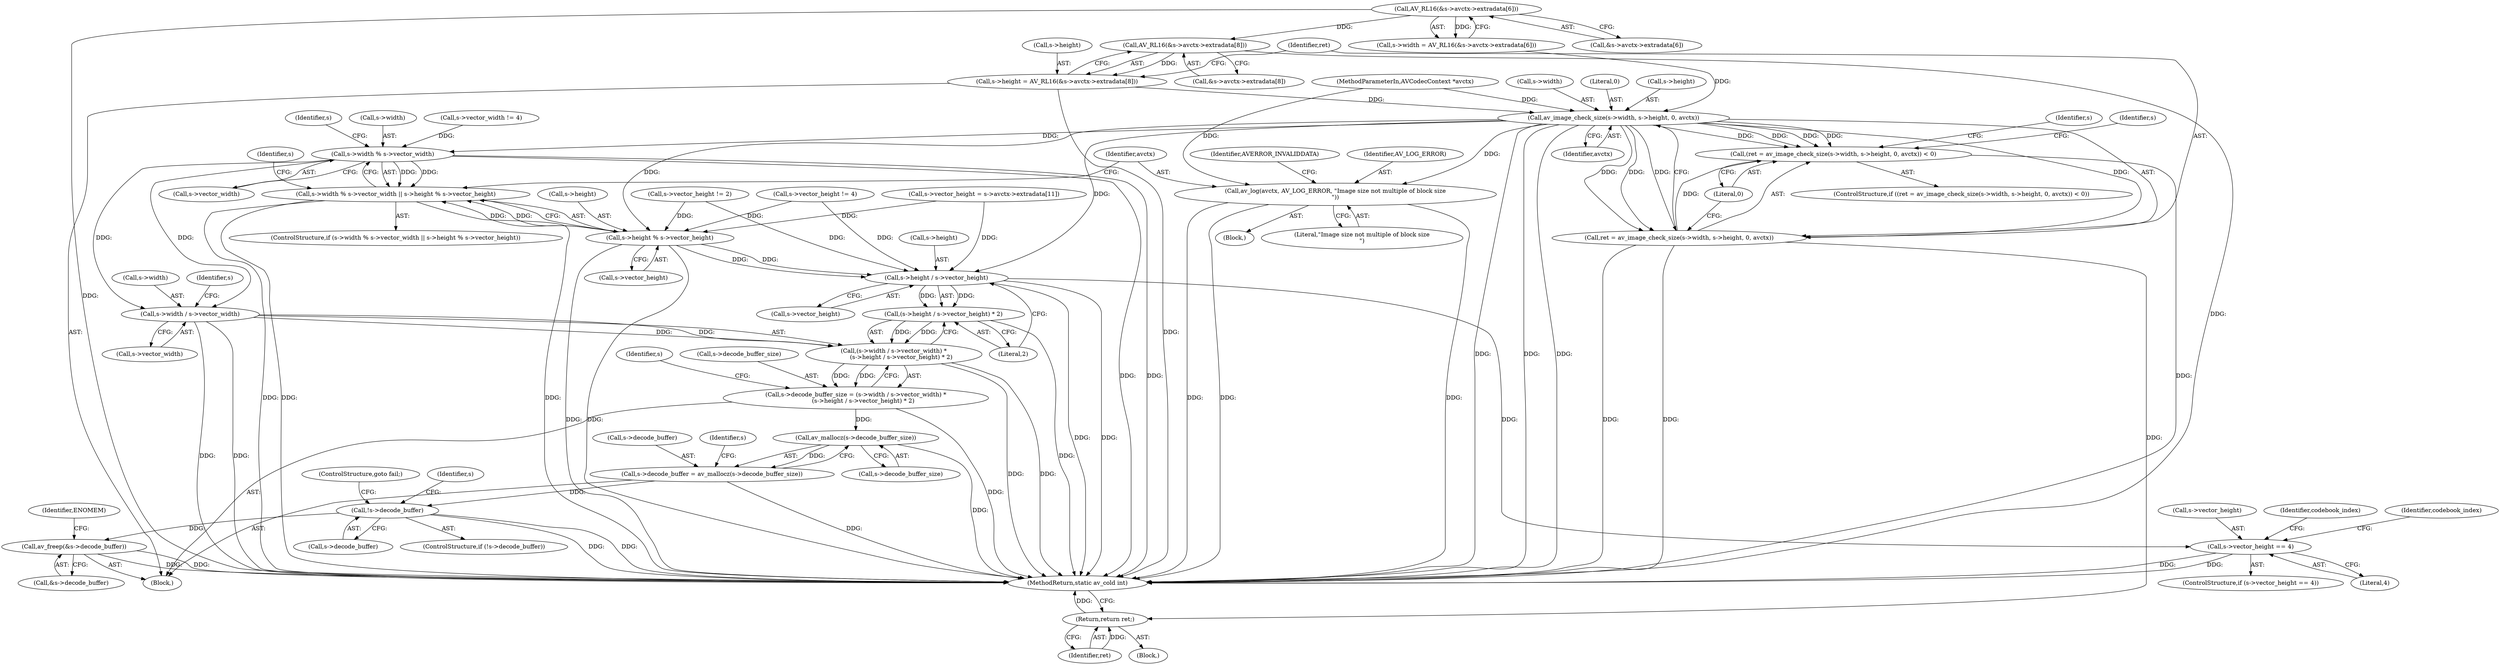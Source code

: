 digraph "1_FFmpeg_02f909dc24b1f05cfbba75077c7707b905e63cd2@array" {
"1000203" [label="(Call,AV_RL16(&s->avctx->extradata[8]))"];
"1000190" [label="(Call,AV_RL16(&s->avctx->extradata[6]))"];
"1000199" [label="(Call,s->height = AV_RL16(&s->avctx->extradata[8]))"];
"1000216" [label="(Call,av_image_check_size(s->width, s->height, 0, avctx))"];
"1000213" [label="(Call,(ret = av_image_check_size(s->width, s->height, 0, avctx)) < 0)"];
"1000214" [label="(Call,ret = av_image_check_size(s->width, s->height, 0, avctx))"];
"1000236" [label="(Return,return ret;)"];
"1000298" [label="(Call,s->width % s->vector_width)"];
"1000297" [label="(Call,s->width % s->vector_width || s->height % s->vector_height)"];
"1000357" [label="(Call,s->width / s->vector_width)"];
"1000356" [label="(Call,(s->width / s->vector_width) *\n        (s->height / s->vector_height) * 2)"];
"1000352" [label="(Call,s->decode_buffer_size = (s->width / s->vector_width) *\n        (s->height / s->vector_height) * 2)"];
"1000377" [label="(Call,av_mallocz(s->decode_buffer_size))"];
"1000373" [label="(Call,s->decode_buffer = av_mallocz(s->decode_buffer_size))"];
"1000382" [label="(Call,!s->decode_buffer)"];
"1000476" [label="(Call,av_freep(&s->decode_buffer))"];
"1000305" [label="(Call,s->height % s->vector_height)"];
"1000365" [label="(Call,s->height / s->vector_height)"];
"1000364" [label="(Call,(s->height / s->vector_height) * 2)"];
"1000388" [label="(Call,s->vector_height == 4)"];
"1000313" [label="(Call,av_log(avctx, AV_LOG_ERROR, \"Image size not multiple of block size\n\"))"];
"1000297" [label="(Call,s->width % s->vector_width || s->height % s->vector_height)"];
"1000375" [label="(Identifier,s)"];
"1000109" [label="(Block,)"];
"1000365" [label="(Call,s->height / s->vector_height)"];
"1000364" [label="(Call,(s->height / s->vector_height) * 2)"];
"1000388" [label="(Call,s->vector_height == 4)"];
"1000214" [label="(Call,ret = av_image_check_size(s->width, s->height, 0, avctx))"];
"1000203" [label="(Call,AV_RL16(&s->avctx->extradata[8]))"];
"1000373" [label="(Call,s->decode_buffer = av_mallocz(s->decode_buffer_size))"];
"1000357" [label="(Call,s->width / s->vector_width)"];
"1000314" [label="(Identifier,avctx)"];
"1000392" [label="(Literal,4)"];
"1000223" [label="(Literal,0)"];
"1000216" [label="(Call,av_image_check_size(s->width, s->height, 0, avctx))"];
"1000374" [label="(Call,s->decode_buffer)"];
"1000386" [label="(ControlStructure,goto fail;)"];
"1000356" [label="(Call,(s->width / s->vector_width) *\n        (s->height / s->vector_height) * 2)"];
"1000309" [label="(Call,s->vector_height)"];
"1000296" [label="(ControlStructure,if (s->width % s->vector_width || s->height % s->vector_height))"];
"1000204" [label="(Call,&s->avctx->extradata[8])"];
"1000249" [label="(Call,s->vector_height = s->avctx->extradata[11])"];
"1000358" [label="(Call,s->width)"];
"1000484" [label="(MethodReturn,static av_cold int)"];
"1000213" [label="(Call,(ret = av_image_check_size(s->width, s->height, 0, avctx)) < 0)"];
"1000186" [label="(Call,s->width = AV_RL16(&s->avctx->extradata[6]))"];
"1000237" [label="(Identifier,ret)"];
"1000382" [label="(Call,!s->decode_buffer)"];
"1000387" [label="(ControlStructure,if (s->vector_height == 4))"];
"1000367" [label="(Identifier,s)"];
"1000199" [label="(Call,s->height = AV_RL16(&s->avctx->extradata[8]))"];
"1000476" [label="(Call,av_freep(&s->decode_buffer))"];
"1000321" [label="(Identifier,s)"];
"1000226" [label="(Block,)"];
"1000315" [label="(Identifier,AV_LOG_ERROR)"];
"1000305" [label="(Call,s->height % s->vector_height)"];
"1000240" [label="(Identifier,s)"];
"1000316" [label="(Literal,\"Image size not multiple of block size\n\")"];
"1000361" [label="(Call,s->vector_width)"];
"1000225" [label="(Literal,0)"];
"1000389" [label="(Call,s->vector_height)"];
"1000378" [label="(Call,s->decode_buffer_size)"];
"1000212" [label="(ControlStructure,if ((ret = av_image_check_size(s->width, s->height, 0, avctx)) < 0))"];
"1000477" [label="(Call,&s->decode_buffer)"];
"1000395" [label="(Identifier,codebook_index)"];
"1000428" [label="(Identifier,codebook_index)"];
"1000352" [label="(Call,s->decode_buffer_size = (s->width / s->vector_width) *\n        (s->height / s->vector_height) * 2)"];
"1000299" [label="(Call,s->width)"];
"1000372" [label="(Literal,2)"];
"1000302" [label="(Call,s->vector_width)"];
"1000283" [label="(Call,s->vector_height != 2)"];
"1000312" [label="(Block,)"];
"1000288" [label="(Call,s->vector_height != 4)"];
"1000220" [label="(Call,s->height)"];
"1000217" [label="(Call,s->width)"];
"1000236" [label="(Return,return ret;)"];
"1000483" [label="(Identifier,ENOMEM)"];
"1000383" [label="(Call,s->decode_buffer)"];
"1000215" [label="(Identifier,ret)"];
"1000313" [label="(Call,av_log(avctx, AV_LOG_ERROR, \"Image size not multiple of block size\n\"))"];
"1000277" [label="(Call,s->vector_width != 4)"];
"1000377" [label="(Call,av_mallocz(s->decode_buffer_size))"];
"1000366" [label="(Call,s->height)"];
"1000353" [label="(Call,s->decode_buffer_size)"];
"1000229" [label="(Identifier,s)"];
"1000318" [label="(Identifier,AVERROR_INVALIDDATA)"];
"1000190" [label="(Call,AV_RL16(&s->avctx->extradata[6]))"];
"1000298" [label="(Call,s->width % s->vector_width)"];
"1000307" [label="(Identifier,s)"];
"1000381" [label="(ControlStructure,if (!s->decode_buffer))"];
"1000306" [label="(Call,s->height)"];
"1000369" [label="(Call,s->vector_height)"];
"1000191" [label="(Call,&s->avctx->extradata[6])"];
"1000224" [label="(Identifier,avctx)"];
"1000200" [label="(Call,s->height)"];
"1000384" [label="(Identifier,s)"];
"1000390" [label="(Identifier,s)"];
"1000108" [label="(MethodParameterIn,AVCodecContext *avctx)"];
"1000203" -> "1000199"  [label="AST: "];
"1000203" -> "1000204"  [label="CFG: "];
"1000204" -> "1000203"  [label="AST: "];
"1000199" -> "1000203"  [label="CFG: "];
"1000203" -> "1000484"  [label="DDG: "];
"1000203" -> "1000199"  [label="DDG: "];
"1000190" -> "1000203"  [label="DDG: "];
"1000190" -> "1000186"  [label="AST: "];
"1000190" -> "1000191"  [label="CFG: "];
"1000191" -> "1000190"  [label="AST: "];
"1000186" -> "1000190"  [label="CFG: "];
"1000190" -> "1000484"  [label="DDG: "];
"1000190" -> "1000186"  [label="DDG: "];
"1000199" -> "1000109"  [label="AST: "];
"1000200" -> "1000199"  [label="AST: "];
"1000215" -> "1000199"  [label="CFG: "];
"1000199" -> "1000484"  [label="DDG: "];
"1000199" -> "1000216"  [label="DDG: "];
"1000216" -> "1000214"  [label="AST: "];
"1000216" -> "1000224"  [label="CFG: "];
"1000217" -> "1000216"  [label="AST: "];
"1000220" -> "1000216"  [label="AST: "];
"1000223" -> "1000216"  [label="AST: "];
"1000224" -> "1000216"  [label="AST: "];
"1000214" -> "1000216"  [label="CFG: "];
"1000216" -> "1000484"  [label="DDG: "];
"1000216" -> "1000484"  [label="DDG: "];
"1000216" -> "1000484"  [label="DDG: "];
"1000216" -> "1000213"  [label="DDG: "];
"1000216" -> "1000213"  [label="DDG: "];
"1000216" -> "1000213"  [label="DDG: "];
"1000216" -> "1000213"  [label="DDG: "];
"1000216" -> "1000214"  [label="DDG: "];
"1000216" -> "1000214"  [label="DDG: "];
"1000216" -> "1000214"  [label="DDG: "];
"1000216" -> "1000214"  [label="DDG: "];
"1000186" -> "1000216"  [label="DDG: "];
"1000108" -> "1000216"  [label="DDG: "];
"1000216" -> "1000298"  [label="DDG: "];
"1000216" -> "1000305"  [label="DDG: "];
"1000216" -> "1000313"  [label="DDG: "];
"1000216" -> "1000365"  [label="DDG: "];
"1000213" -> "1000212"  [label="AST: "];
"1000213" -> "1000225"  [label="CFG: "];
"1000214" -> "1000213"  [label="AST: "];
"1000225" -> "1000213"  [label="AST: "];
"1000229" -> "1000213"  [label="CFG: "];
"1000240" -> "1000213"  [label="CFG: "];
"1000213" -> "1000484"  [label="DDG: "];
"1000214" -> "1000213"  [label="DDG: "];
"1000215" -> "1000214"  [label="AST: "];
"1000225" -> "1000214"  [label="CFG: "];
"1000214" -> "1000484"  [label="DDG: "];
"1000214" -> "1000484"  [label="DDG: "];
"1000214" -> "1000236"  [label="DDG: "];
"1000236" -> "1000226"  [label="AST: "];
"1000236" -> "1000237"  [label="CFG: "];
"1000237" -> "1000236"  [label="AST: "];
"1000484" -> "1000236"  [label="CFG: "];
"1000236" -> "1000484"  [label="DDG: "];
"1000237" -> "1000236"  [label="DDG: "];
"1000298" -> "1000297"  [label="AST: "];
"1000298" -> "1000302"  [label="CFG: "];
"1000299" -> "1000298"  [label="AST: "];
"1000302" -> "1000298"  [label="AST: "];
"1000307" -> "1000298"  [label="CFG: "];
"1000297" -> "1000298"  [label="CFG: "];
"1000298" -> "1000484"  [label="DDG: "];
"1000298" -> "1000484"  [label="DDG: "];
"1000298" -> "1000297"  [label="DDG: "];
"1000298" -> "1000297"  [label="DDG: "];
"1000277" -> "1000298"  [label="DDG: "];
"1000298" -> "1000357"  [label="DDG: "];
"1000298" -> "1000357"  [label="DDG: "];
"1000297" -> "1000296"  [label="AST: "];
"1000297" -> "1000305"  [label="CFG: "];
"1000305" -> "1000297"  [label="AST: "];
"1000314" -> "1000297"  [label="CFG: "];
"1000321" -> "1000297"  [label="CFG: "];
"1000297" -> "1000484"  [label="DDG: "];
"1000297" -> "1000484"  [label="DDG: "];
"1000297" -> "1000484"  [label="DDG: "];
"1000305" -> "1000297"  [label="DDG: "];
"1000305" -> "1000297"  [label="DDG: "];
"1000357" -> "1000356"  [label="AST: "];
"1000357" -> "1000361"  [label="CFG: "];
"1000358" -> "1000357"  [label="AST: "];
"1000361" -> "1000357"  [label="AST: "];
"1000367" -> "1000357"  [label="CFG: "];
"1000357" -> "1000484"  [label="DDG: "];
"1000357" -> "1000484"  [label="DDG: "];
"1000357" -> "1000356"  [label="DDG: "];
"1000357" -> "1000356"  [label="DDG: "];
"1000356" -> "1000352"  [label="AST: "];
"1000356" -> "1000364"  [label="CFG: "];
"1000364" -> "1000356"  [label="AST: "];
"1000352" -> "1000356"  [label="CFG: "];
"1000356" -> "1000484"  [label="DDG: "];
"1000356" -> "1000484"  [label="DDG: "];
"1000356" -> "1000352"  [label="DDG: "];
"1000356" -> "1000352"  [label="DDG: "];
"1000364" -> "1000356"  [label="DDG: "];
"1000364" -> "1000356"  [label="DDG: "];
"1000352" -> "1000109"  [label="AST: "];
"1000353" -> "1000352"  [label="AST: "];
"1000375" -> "1000352"  [label="CFG: "];
"1000352" -> "1000484"  [label="DDG: "];
"1000352" -> "1000377"  [label="DDG: "];
"1000377" -> "1000373"  [label="AST: "];
"1000377" -> "1000378"  [label="CFG: "];
"1000378" -> "1000377"  [label="AST: "];
"1000373" -> "1000377"  [label="CFG: "];
"1000377" -> "1000484"  [label="DDG: "];
"1000377" -> "1000373"  [label="DDG: "];
"1000373" -> "1000109"  [label="AST: "];
"1000374" -> "1000373"  [label="AST: "];
"1000384" -> "1000373"  [label="CFG: "];
"1000373" -> "1000484"  [label="DDG: "];
"1000373" -> "1000382"  [label="DDG: "];
"1000382" -> "1000381"  [label="AST: "];
"1000382" -> "1000383"  [label="CFG: "];
"1000383" -> "1000382"  [label="AST: "];
"1000386" -> "1000382"  [label="CFG: "];
"1000390" -> "1000382"  [label="CFG: "];
"1000382" -> "1000484"  [label="DDG: "];
"1000382" -> "1000484"  [label="DDG: "];
"1000382" -> "1000476"  [label="DDG: "];
"1000476" -> "1000109"  [label="AST: "];
"1000476" -> "1000477"  [label="CFG: "];
"1000477" -> "1000476"  [label="AST: "];
"1000483" -> "1000476"  [label="CFG: "];
"1000476" -> "1000484"  [label="DDG: "];
"1000476" -> "1000484"  [label="DDG: "];
"1000305" -> "1000309"  [label="CFG: "];
"1000306" -> "1000305"  [label="AST: "];
"1000309" -> "1000305"  [label="AST: "];
"1000305" -> "1000484"  [label="DDG: "];
"1000305" -> "1000484"  [label="DDG: "];
"1000283" -> "1000305"  [label="DDG: "];
"1000288" -> "1000305"  [label="DDG: "];
"1000249" -> "1000305"  [label="DDG: "];
"1000305" -> "1000365"  [label="DDG: "];
"1000305" -> "1000365"  [label="DDG: "];
"1000365" -> "1000364"  [label="AST: "];
"1000365" -> "1000369"  [label="CFG: "];
"1000366" -> "1000365"  [label="AST: "];
"1000369" -> "1000365"  [label="AST: "];
"1000372" -> "1000365"  [label="CFG: "];
"1000365" -> "1000484"  [label="DDG: "];
"1000365" -> "1000484"  [label="DDG: "];
"1000365" -> "1000364"  [label="DDG: "];
"1000365" -> "1000364"  [label="DDG: "];
"1000283" -> "1000365"  [label="DDG: "];
"1000288" -> "1000365"  [label="DDG: "];
"1000249" -> "1000365"  [label="DDG: "];
"1000365" -> "1000388"  [label="DDG: "];
"1000364" -> "1000372"  [label="CFG: "];
"1000372" -> "1000364"  [label="AST: "];
"1000364" -> "1000484"  [label="DDG: "];
"1000388" -> "1000387"  [label="AST: "];
"1000388" -> "1000392"  [label="CFG: "];
"1000389" -> "1000388"  [label="AST: "];
"1000392" -> "1000388"  [label="AST: "];
"1000395" -> "1000388"  [label="CFG: "];
"1000428" -> "1000388"  [label="CFG: "];
"1000388" -> "1000484"  [label="DDG: "];
"1000388" -> "1000484"  [label="DDG: "];
"1000313" -> "1000312"  [label="AST: "];
"1000313" -> "1000316"  [label="CFG: "];
"1000314" -> "1000313"  [label="AST: "];
"1000315" -> "1000313"  [label="AST: "];
"1000316" -> "1000313"  [label="AST: "];
"1000318" -> "1000313"  [label="CFG: "];
"1000313" -> "1000484"  [label="DDG: "];
"1000313" -> "1000484"  [label="DDG: "];
"1000313" -> "1000484"  [label="DDG: "];
"1000108" -> "1000313"  [label="DDG: "];
}
